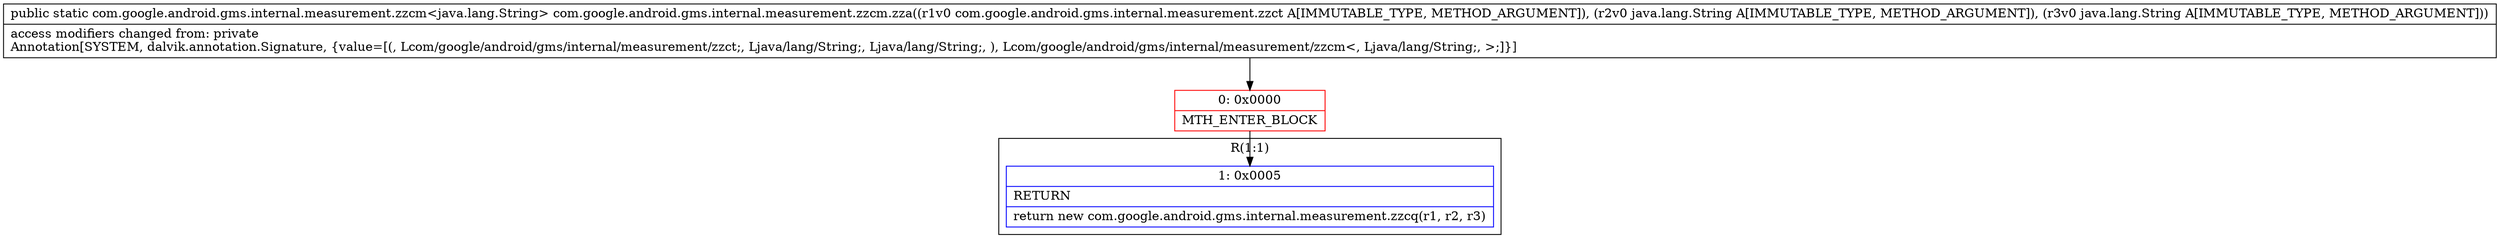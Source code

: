 digraph "CFG forcom.google.android.gms.internal.measurement.zzcm.zza(Lcom\/google\/android\/gms\/internal\/measurement\/zzct;Ljava\/lang\/String;Ljava\/lang\/String;)Lcom\/google\/android\/gms\/internal\/measurement\/zzcm;" {
subgraph cluster_Region_1122074325 {
label = "R(1:1)";
node [shape=record,color=blue];
Node_1 [shape=record,label="{1\:\ 0x0005|RETURN\l|return new com.google.android.gms.internal.measurement.zzcq(r1, r2, r3)\l}"];
}
Node_0 [shape=record,color=red,label="{0\:\ 0x0000|MTH_ENTER_BLOCK\l}"];
MethodNode[shape=record,label="{public static com.google.android.gms.internal.measurement.zzcm\<java.lang.String\> com.google.android.gms.internal.measurement.zzcm.zza((r1v0 com.google.android.gms.internal.measurement.zzct A[IMMUTABLE_TYPE, METHOD_ARGUMENT]), (r2v0 java.lang.String A[IMMUTABLE_TYPE, METHOD_ARGUMENT]), (r3v0 java.lang.String A[IMMUTABLE_TYPE, METHOD_ARGUMENT]))  | access modifiers changed from: private\lAnnotation[SYSTEM, dalvik.annotation.Signature, \{value=[(, Lcom\/google\/android\/gms\/internal\/measurement\/zzct;, Ljava\/lang\/String;, Ljava\/lang\/String;, ), Lcom\/google\/android\/gms\/internal\/measurement\/zzcm\<, Ljava\/lang\/String;, \>;]\}]\l}"];
MethodNode -> Node_0;
Node_0 -> Node_1;
}

